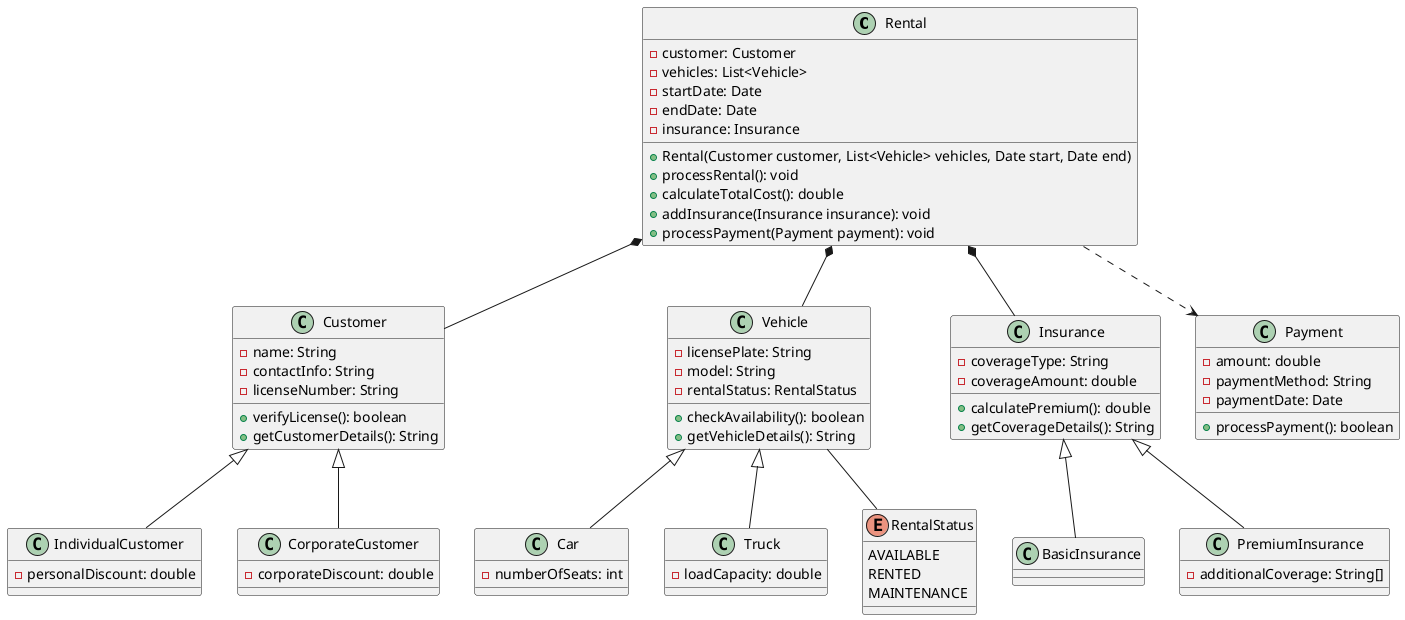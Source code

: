 :

#corrected model
```plantuml
@startuml
class Rental {
    - customer: Customer
    - vehicles: List<Vehicle>
    - startDate: Date
    - endDate: Date
    - insurance: Insurance
    + Rental(Customer customer, List<Vehicle> vehicles, Date start, Date end)
    + processRental(): void
    + calculateTotalCost(): double
    + addInsurance(Insurance insurance): void
    + processPayment(Payment payment): void
}

class Customer {
    - name: String
    - contactInfo: String
    - licenseNumber: String
    + verifyLicense(): boolean
    + getCustomerDetails(): String
}

class Vehicle {
    - licensePlate: String
    - model: String
    - rentalStatus: RentalStatus
    + checkAvailability(): boolean
    + getVehicleDetails(): String
}

class Insurance {
    - coverageType: String
    - coverageAmount: double
    + calculatePremium(): double
    + getCoverageDetails(): String
}

class Payment {
    - amount: double
    - paymentMethod: String
    - paymentDate: Date
    + processPayment(): boolean
}

class IndividualCustomer {
    - personalDiscount: double
}

class CorporateCustomer {
    - corporateDiscount: double
}

class Car {
    - numberOfSeats: int
}

class Truck {
    - loadCapacity: double
}

class BasicInsurance {
}

class PremiumInsurance {
    - additionalCoverage: String[]
}

enum RentalStatus {
    AVAILABLE
    RENTED
    MAINTENANCE
}

Rental *-- Customer
Rental *-- Vehicle
Rental *-- Insurance
Rental ..> Payment
Customer <|-- IndividualCustomer
Customer <|-- CorporateCustomer
Vehicle <|-- Car
Vehicle <|-- Truck
Insurance <|-- BasicInsurance
Insurance <|-- PremiumInsurance
Vehicle -- RentalStatus
@enduml
